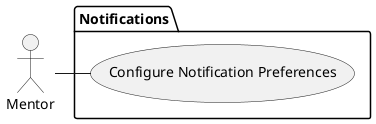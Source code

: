@startuml Configure Notification Preferences
actor :Mentor:
package "Notifications" {
  (Configure Notification Preferences) as notifPref
}
Mentor -right- notifPref
@enduml

# Participating Actors

- Mentor

# Preconditions

- The Mentor is authenticated

# Flow of Events

1. The Mentor selects the Notifications they want to receive
2. The Mentor clicks a "Save" button
3. The system saves the notification preferences
